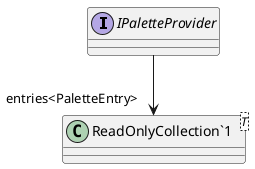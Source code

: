 @startuml
interface IPaletteProvider {
}
class "ReadOnlyCollection`1"<T> {
}
IPaletteProvider --> "entries<PaletteEntry>" "ReadOnlyCollection`1"
@enduml
